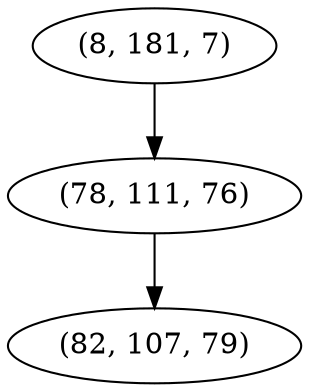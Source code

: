 digraph tree {
    "(8, 181, 7)";
    "(78, 111, 76)";
    "(82, 107, 79)";
    "(8, 181, 7)" -> "(78, 111, 76)";
    "(78, 111, 76)" -> "(82, 107, 79)";
}
